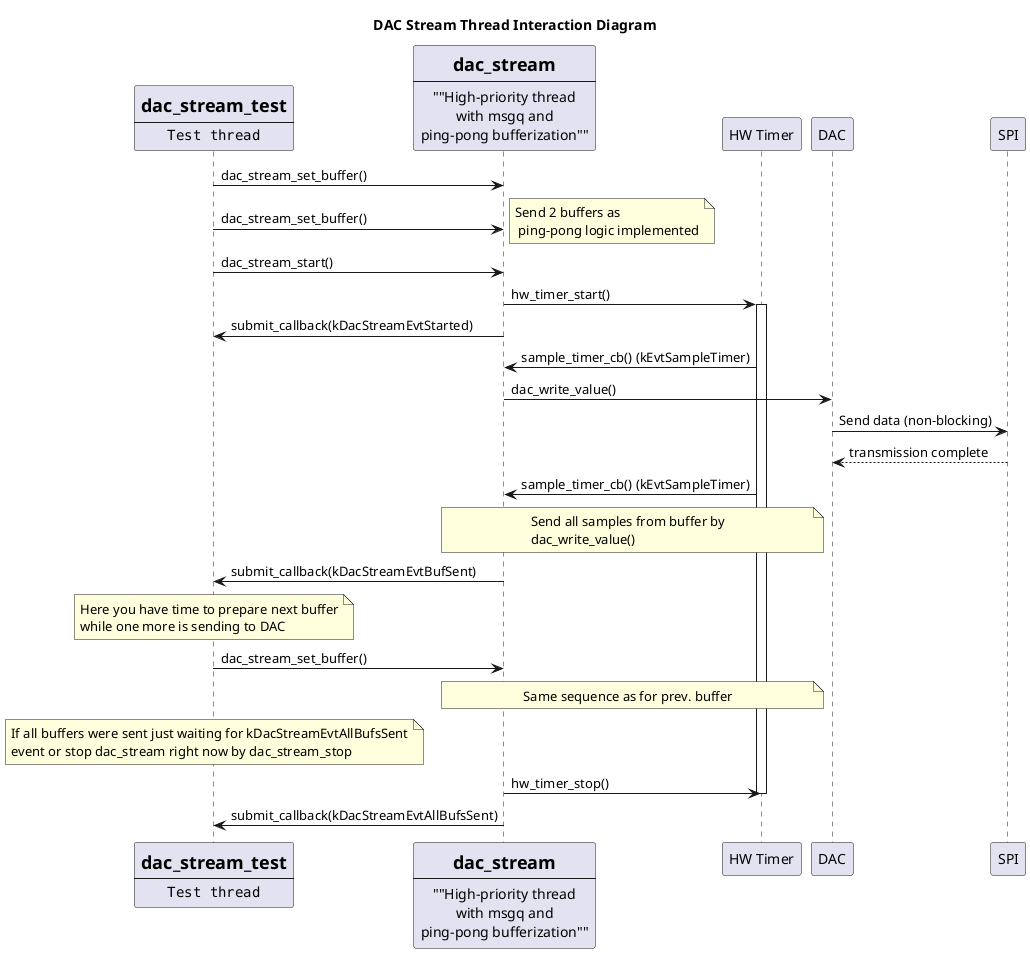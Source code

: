 @startuml
title DAC Stream Thread Interaction Diagram

participant TestThread [
=dac_stream_test
----
""Test thread""
]
participant StreamThread [
=dac_stream
----
""High-priority thread
with msgq and
ping-pong bufferization""
]
participant "HW Timer" as Timer
participant "DAC" as DAC
participant "SPI" as SPI

TestThread -> StreamThread : dac_stream_set_buffer()
TestThread -> StreamThread : dac_stream_set_buffer()
note right: Send 2 buffers as \n ping-pong logic implemented
TestThread -> StreamThread : dac_stream_start()
StreamThread -> Timer : hw_timer_start()
activate Timer
StreamThread -> TestThread : submit_callback(kDacStreamEvtStarted)
Timer -> StreamThread : sample_timer_cb() (kEvtSampleTimer)
StreamThread -> DAC : dac_write_value()
DAC -> SPI : Send data (non-blocking)
SPI --> DAC : transmission complete
Timer -> StreamThread : sample_timer_cb() (kEvtSampleTimer)
note over StreamThread, Timer
Send all samples from buffer by
dac_write_value()
end note
StreamThread -> TestThread : submit_callback(kDacStreamEvtBufSent)
note over TestThread
Here you have time to prepare next buffer
while one more is sending to DAC
end note
TestThread -> StreamThread : dac_stream_set_buffer()
note over StreamThread, Timer
Same sequence as for prev. buffer
end note
note over TestThread
If all buffers were sent just waiting for kDacStreamEvtAllBufsSent
event or stop dac_stream right now by dac_stream_stop
end note
StreamThread -> Timer : hw_timer_stop()
deactivate Timer 
StreamThread -> TestThread : submit_callback(kDacStreamEvtAllBufsSent)


@enduml